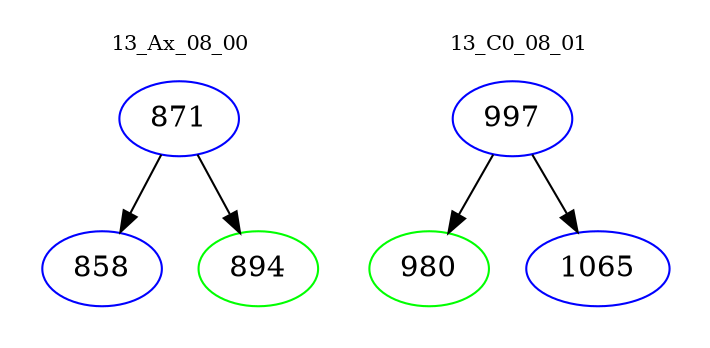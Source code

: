 digraph{
subgraph cluster_0 {
color = white
label = "13_Ax_08_00";
fontsize=10;
T0_871 [label="871", color="blue"]
T0_871 -> T0_858 [color="black"]
T0_858 [label="858", color="blue"]
T0_871 -> T0_894 [color="black"]
T0_894 [label="894", color="green"]
}
subgraph cluster_1 {
color = white
label = "13_C0_08_01";
fontsize=10;
T1_997 [label="997", color="blue"]
T1_997 -> T1_980 [color="black"]
T1_980 [label="980", color="green"]
T1_997 -> T1_1065 [color="black"]
T1_1065 [label="1065", color="blue"]
}
}
